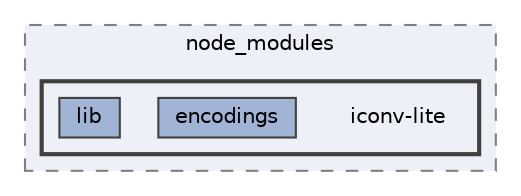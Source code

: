 digraph "iconv-lite"
{
 // INTERACTIVE_SVG=YES
 // LATEX_PDF_SIZE
  bgcolor="transparent";
  edge [fontname=Helvetica,fontsize=10,labelfontname=Helvetica,labelfontsize=10];
  node [fontname=Helvetica,fontsize=10,shape=box,height=0.2,width=0.4];
  compound=true
  subgraph clusterdir_83c5a8e49d436b0694f1014a93022e12 {
    graph [ bgcolor="#edf0f7", pencolor="grey50", label="node_modules", fontname=Helvetica,fontsize=10 style="filled,dashed", URL="dir_83c5a8e49d436b0694f1014a93022e12.html",tooltip=""]
  subgraph clusterdir_5aa625e65e4d453c38c40413f6fe91b6 {
    graph [ bgcolor="#edf0f7", pencolor="grey25", label="", fontname=Helvetica,fontsize=10 style="filled,bold", URL="dir_5aa625e65e4d453c38c40413f6fe91b6.html",tooltip=""]
    dir_5aa625e65e4d453c38c40413f6fe91b6 [shape=plaintext, label="iconv-lite"];
  dir_db1cf093f0b8807486cf42bd2a6fe91f [label="encodings", fillcolor="#a2b4d6", color="grey25", style="filled", URL="dir_db1cf093f0b8807486cf42bd2a6fe91f.html",tooltip=""];
  dir_8a749b08ffd670c146a27540951f1465 [label="lib", fillcolor="#a2b4d6", color="grey25", style="filled", URL="dir_8a749b08ffd670c146a27540951f1465.html",tooltip=""];
  }
  }
}
